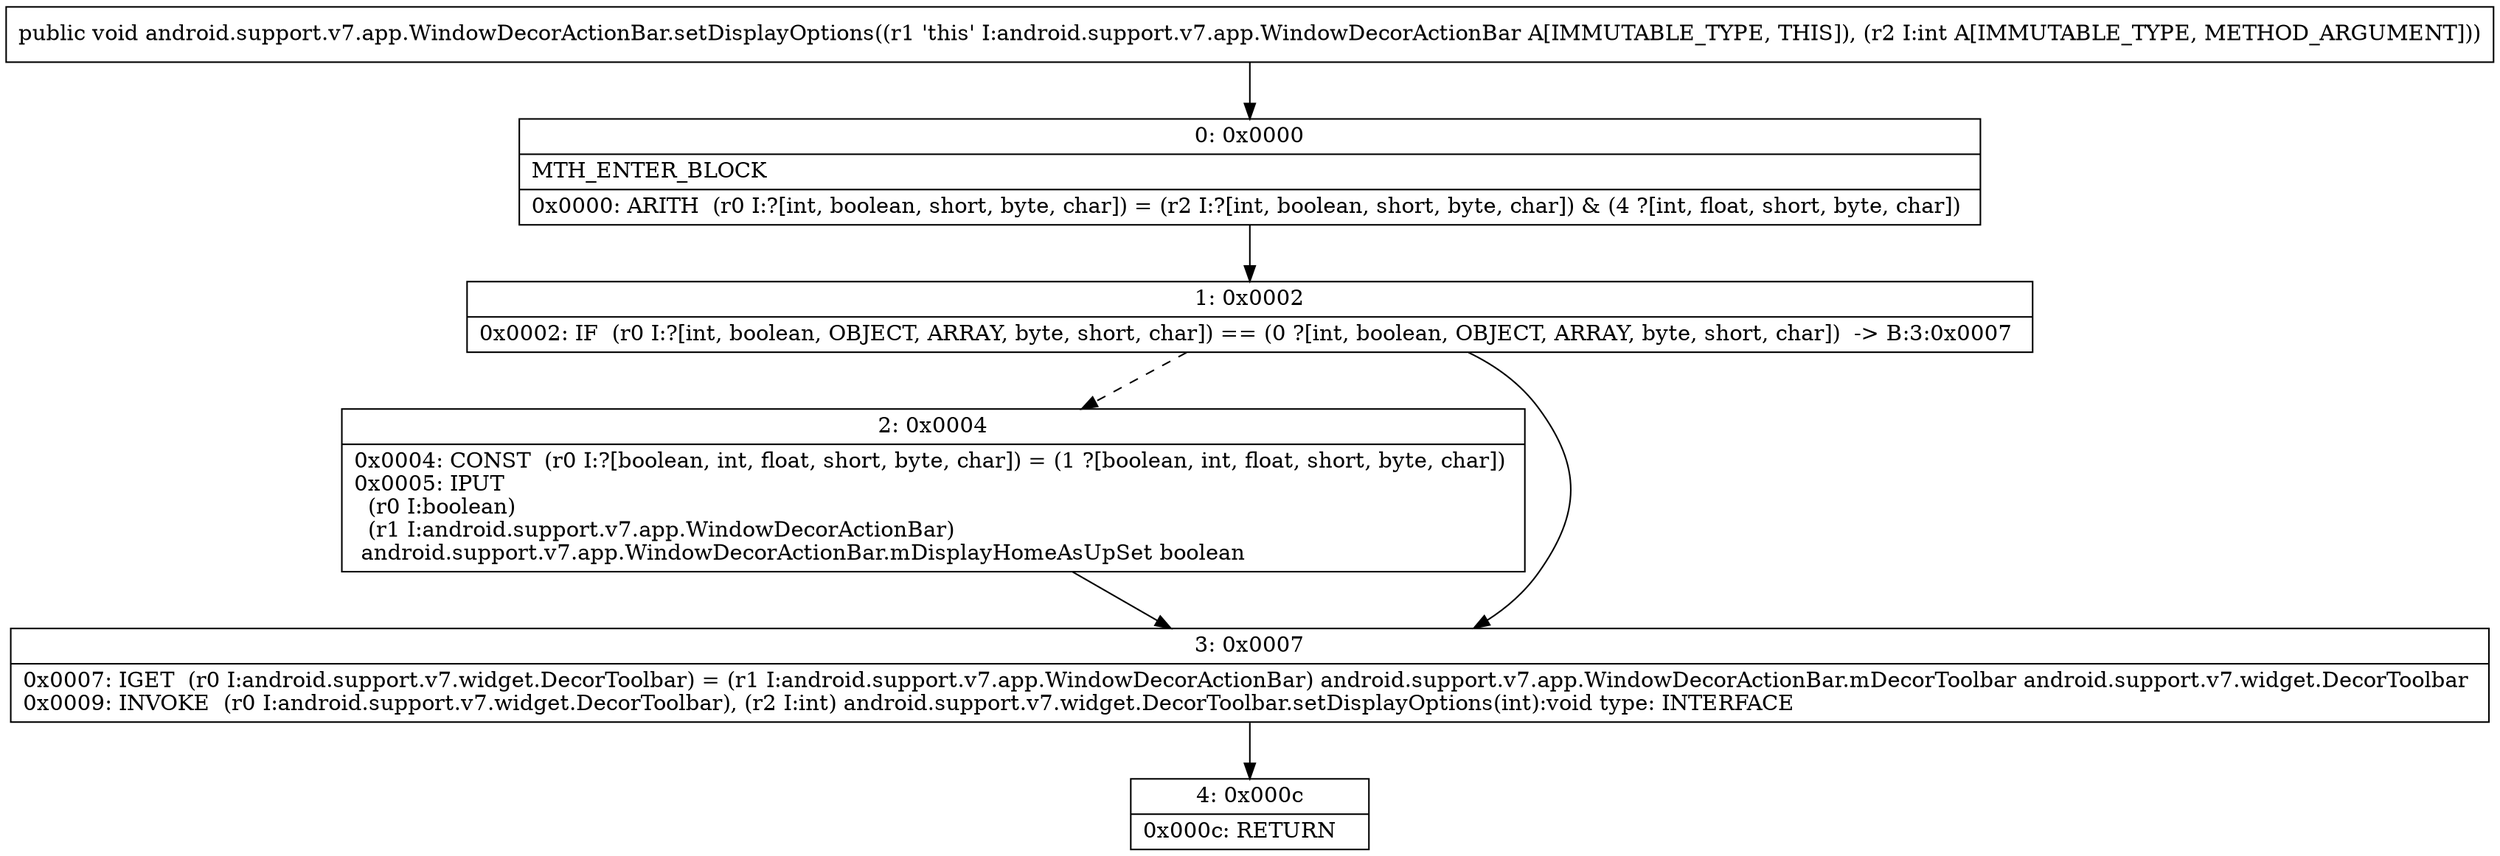 digraph "CFG forandroid.support.v7.app.WindowDecorActionBar.setDisplayOptions(I)V" {
Node_0 [shape=record,label="{0\:\ 0x0000|MTH_ENTER_BLOCK\l|0x0000: ARITH  (r0 I:?[int, boolean, short, byte, char]) = (r2 I:?[int, boolean, short, byte, char]) & (4 ?[int, float, short, byte, char]) \l}"];
Node_1 [shape=record,label="{1\:\ 0x0002|0x0002: IF  (r0 I:?[int, boolean, OBJECT, ARRAY, byte, short, char]) == (0 ?[int, boolean, OBJECT, ARRAY, byte, short, char])  \-\> B:3:0x0007 \l}"];
Node_2 [shape=record,label="{2\:\ 0x0004|0x0004: CONST  (r0 I:?[boolean, int, float, short, byte, char]) = (1 ?[boolean, int, float, short, byte, char]) \l0x0005: IPUT  \l  (r0 I:boolean)\l  (r1 I:android.support.v7.app.WindowDecorActionBar)\l android.support.v7.app.WindowDecorActionBar.mDisplayHomeAsUpSet boolean \l}"];
Node_3 [shape=record,label="{3\:\ 0x0007|0x0007: IGET  (r0 I:android.support.v7.widget.DecorToolbar) = (r1 I:android.support.v7.app.WindowDecorActionBar) android.support.v7.app.WindowDecorActionBar.mDecorToolbar android.support.v7.widget.DecorToolbar \l0x0009: INVOKE  (r0 I:android.support.v7.widget.DecorToolbar), (r2 I:int) android.support.v7.widget.DecorToolbar.setDisplayOptions(int):void type: INTERFACE \l}"];
Node_4 [shape=record,label="{4\:\ 0x000c|0x000c: RETURN   \l}"];
MethodNode[shape=record,label="{public void android.support.v7.app.WindowDecorActionBar.setDisplayOptions((r1 'this' I:android.support.v7.app.WindowDecorActionBar A[IMMUTABLE_TYPE, THIS]), (r2 I:int A[IMMUTABLE_TYPE, METHOD_ARGUMENT])) }"];
MethodNode -> Node_0;
Node_0 -> Node_1;
Node_1 -> Node_2[style=dashed];
Node_1 -> Node_3;
Node_2 -> Node_3;
Node_3 -> Node_4;
}

